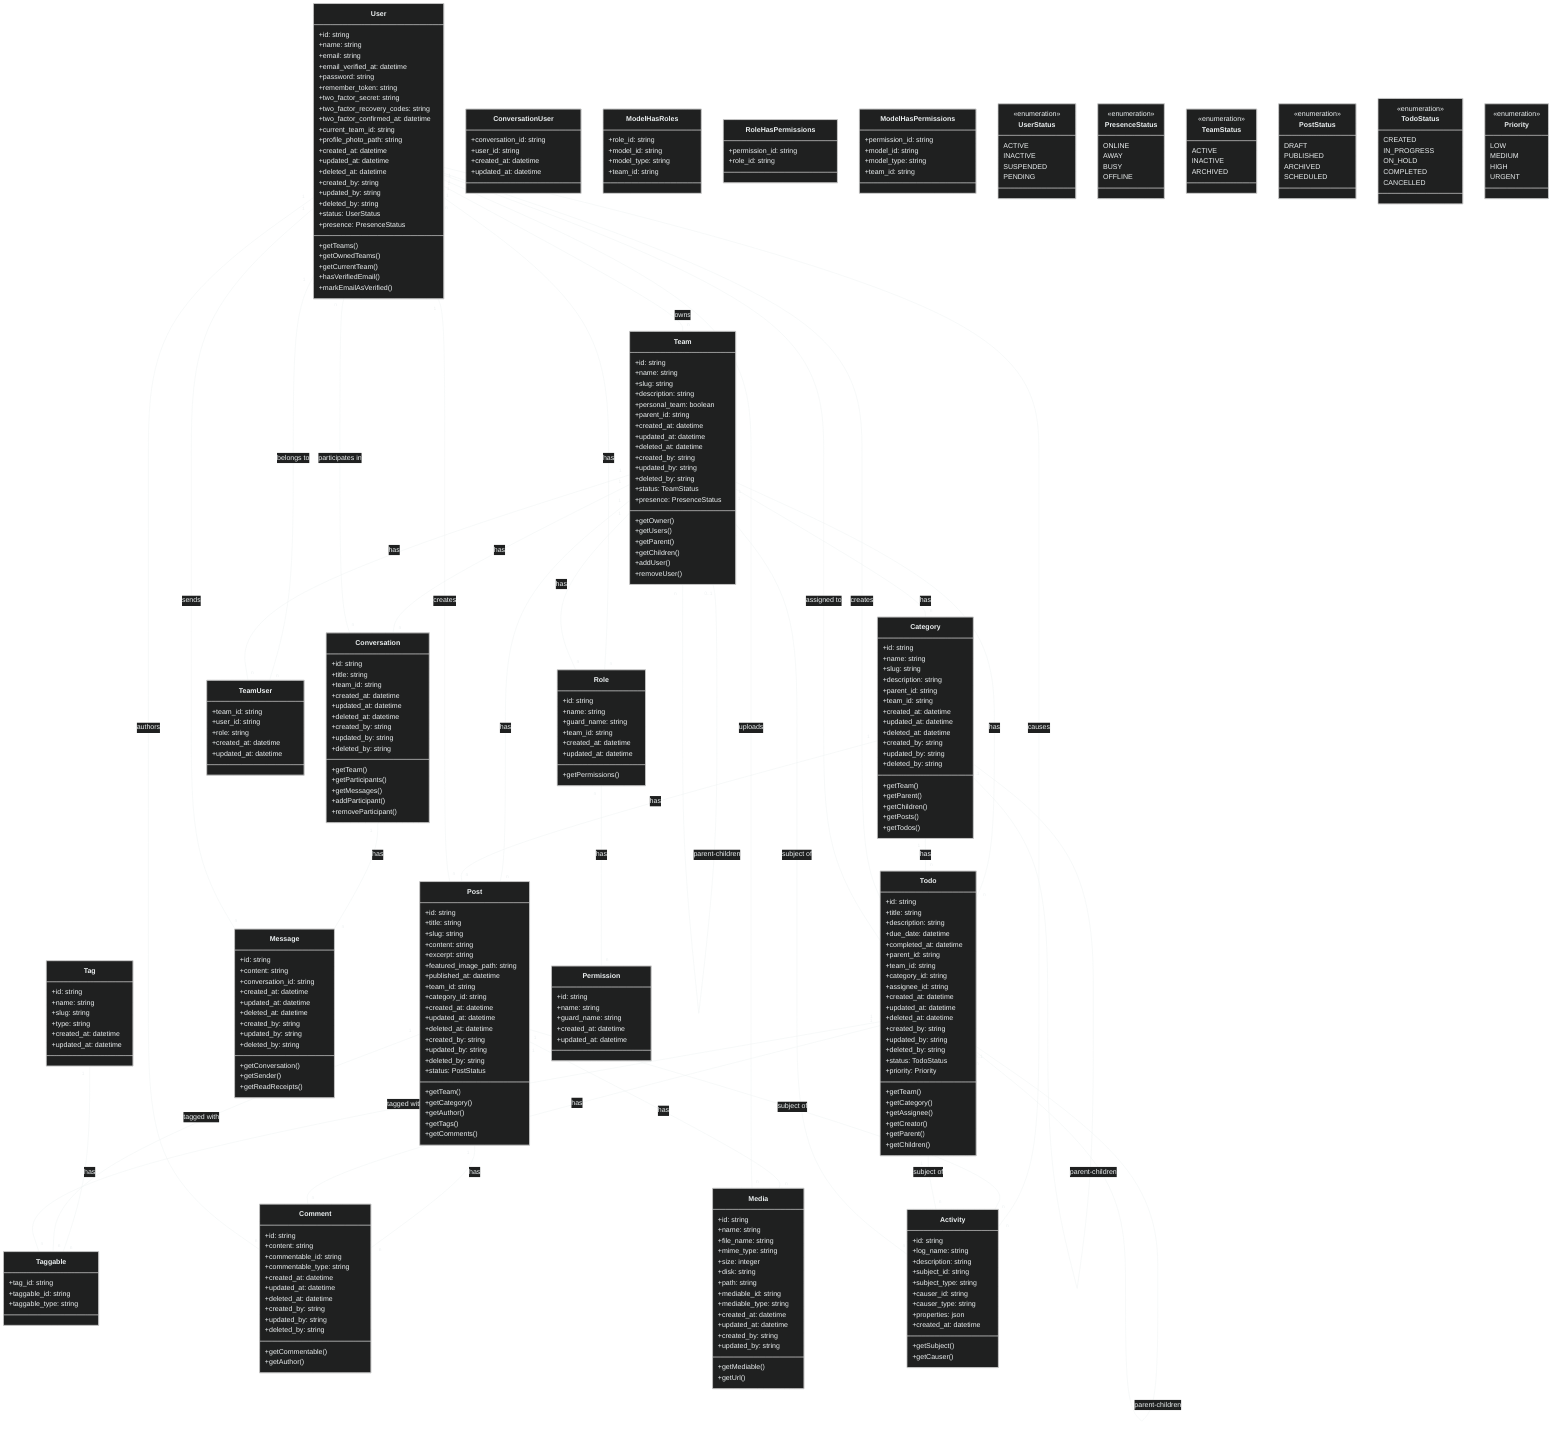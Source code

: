 %%{init: {'theme': 'dark', 'themeVariables': { 'primaryColor': '#2c3e50', 'primaryTextColor': '#ecf0f1', 'primaryBorderColor': '#7f8c8d', 'lineColor': '#ecf0f1', 'secondaryColor': '#34495e', 'tertiaryColor': '#282c34' }}}%%
classDiagram
    class User {
        +id: string
        +name: string
        +email: string
        +email_verified_at: datetime
        +password: string
        +remember_token: string
        +two_factor_secret: string
        +two_factor_recovery_codes: string
        +two_factor_confirmed_at: datetime
        +current_team_id: string
        +profile_photo_path: string
        +created_at: datetime
        +updated_at: datetime
        +deleted_at: datetime
        +created_by: string
        +updated_by: string
        +deleted_by: string
        +status: UserStatus
        +presence: PresenceStatus
        +getTeams()
        +getOwnedTeams()
        +getCurrentTeam()
        +hasVerifiedEmail()
        +markEmailAsVerified()
    }

    class Team {
        +id: string
        +name: string
        +slug: string
        +description: string
        +personal_team: boolean
        +parent_id: string
        +created_at: datetime
        +updated_at: datetime
        +deleted_at: datetime
        +created_by: string
        +updated_by: string
        +deleted_by: string
        +status: TeamStatus
        +presence: PresenceStatus
        +getOwner()
        +getUsers()
        +getParent()
        +getChildren()
        +addUser()
        +removeUser()
    }

    class Category {
        +id: string
        +name: string
        +slug: string
        +description: string
        +parent_id: string
        +team_id: string
        +created_at: datetime
        +updated_at: datetime
        +deleted_at: datetime
        +created_by: string
        +updated_by: string
        +deleted_by: string
        +getTeam()
        +getParent()
        +getChildren()
        +getPosts()
        +getTodos()
    }

    class Post {
        +id: string
        +title: string
        +slug: string
        +content: string
        +excerpt: string
        +featured_image_path: string
        +published_at: datetime
        +team_id: string
        +category_id: string
        +created_at: datetime
        +updated_at: datetime
        +deleted_at: datetime
        +created_by: string
        +updated_by: string
        +deleted_by: string
        +status: PostStatus
        +getTeam()
        +getCategory()
        +getAuthor()
        +getTags()
        +getComments()
    }

    class Todo {
        +id: string
        +title: string
        +description: string
        +due_date: datetime
        +completed_at: datetime
        +parent_id: string
        +team_id: string
        +category_id: string
        +assignee_id: string
        +created_at: datetime
        +updated_at: datetime
        +deleted_at: datetime
        +created_by: string
        +updated_by: string
        +deleted_by: string
        +status: TodoStatus
        +priority: Priority
        +getTeam()
        +getCategory()
        +getAssignee()
        +getCreator()
        +getParent()
        +getChildren()
    }

    class Conversation {
        +id: string
        +title: string
        +team_id: string
        +created_at: datetime
        +updated_at: datetime
        +deleted_at: datetime
        +created_by: string
        +updated_by: string
        +deleted_by: string
        +getTeam()
        +getParticipants()
        +getMessages()
        +addParticipant()
        +removeParticipant()
    }

    class Message {
        +id: string
        +content: string
        +conversation_id: string
        +created_at: datetime
        +updated_at: datetime
        +deleted_at: datetime
        +created_by: string
        +updated_by: string
        +deleted_by: string
        +getConversation()
        +getSender()
        +getReadReceipts()
    }

    class TeamUser {
        +team_id: string
        +user_id: string
        +role: string
        +created_at: datetime
        +updated_at: datetime
    }

    class ConversationUser {
        +conversation_id: string
        +user_id: string
        +created_at: datetime
        +updated_at: datetime
    }

    class Tag {
        +id: string
        +name: string
        +slug: string
        +type: string
        +created_at: datetime
        +updated_at: datetime
    }

    class Taggable {
        +tag_id: string
        +taggable_id: string
        +taggable_type: string
    }

    class Comment {
        +id: string
        +content: string
        +commentable_id: string
        +commentable_type: string
        +created_at: datetime
        +updated_at: datetime
        +deleted_at: datetime
        +created_by: string
        +updated_by: string
        +deleted_by: string
        +getCommentable()
        +getAuthor()
    }

    class Media {
        +id: string
        +name: string
        +file_name: string
        +mime_type: string
        +size: integer
        +disk: string
        +path: string
        +mediable_id: string
        +mediable_type: string
        +created_at: datetime
        +updated_at: datetime
        +created_by: string
        +updated_by: string
        +getMediable()
        +getUrl()
    }

    class Activity {
        +id: string
        +log_name: string
        +description: string
        +subject_id: string
        +subject_type: string
        +causer_id: string
        +causer_type: string
        +properties: json
        +created_at: datetime
        +getSubject()
        +getCauser()
    }

    class Permission {
        +id: string
        +name: string
        +guard_name: string
        +created_at: datetime
        +updated_at: datetime
    }

    class Role {
        +id: string
        +name: string
        +guard_name: string
        +team_id: string
        +created_at: datetime
        +updated_at: datetime
        +getPermissions()
    }

    class ModelHasRoles {
        +role_id: string
        +model_id: string
        +model_type: string
        +team_id: string
    }

    class RoleHasPermissions {
        +permission_id: string
        +role_id: string
    }

    class ModelHasPermissions {
        +permission_id: string
        +model_id: string
        +model_type: string
        +team_id: string
    }

    class UserStatus {
        <<enumeration>>
        ACTIVE
        INACTIVE
        SUSPENDED
        PENDING
    }

    class PresenceStatus {
        <<enumeration>>
        ONLINE
        AWAY
        BUSY
        OFFLINE
    }

    class TeamStatus {
        <<enumeration>>
        ACTIVE
        INACTIVE
        ARCHIVED
    }

    class PostStatus {
        <<enumeration>>
        DRAFT
        PUBLISHED
        ARCHIVED
        SCHEDULED
    }

    class TodoStatus {
        <<enumeration>>
        CREATED
        IN_PROGRESS
        ON_HOLD
        COMPLETED
        CANCELLED
    }

    class Priority {
        <<enumeration>>
        LOW
        MEDIUM
        HIGH
        URGENT
    }

    User "1" -- "n" TeamUser : belongs to
    Team "1" -- "n" TeamUser : has
    Team "0..1" -- "n" Team : parent-children
    User "1" -- "n" Team : owns
    Team "1" -- "n" Category : has
    Team "1" -- "n" Post : has
    Team "1" -- "n" Todo : has
    Category "0..1" -- "n" Category : parent-children
    Category "1" -- "n" Post : has
    Category "1" -- "n" Todo : has
    User "1" -- "n" Post : creates
    User "1" -- "n" Todo : creates
    User "1" -- "n" Todo : assigned to
    Todo "0..1" -- "n" Todo : parent-children
    Team "1" -- "n" Conversation : has
    User "n" -- "n" Conversation : participates in
    Conversation "1" -- "n" Message : has
    User "1" -- "n" Message : sends
    Tag "1" -- "n" Taggable : has
    Post "1" -- "n" Taggable : tagged with
    Todo "1" -- "n" Taggable : tagged with
    Post "1" -- "n" Comment : has
    Todo "1" -- "n" Comment : has
    User "1" -- "n" Comment : authors
    Post "1" -- "n" Media : has
    User "1" -- "n" Media : uploads
    User "1" -- "n" Activity : causes
    Post "1" -- "n" Activity : subject of
    Todo "1" -- "n" Activity : subject of
    Team "1" -- "n" Activity : subject of
    Role "n" -- "n" Permission : has
    User "n" -- "n" Role : has
    Team "1" -- "n" Role : has